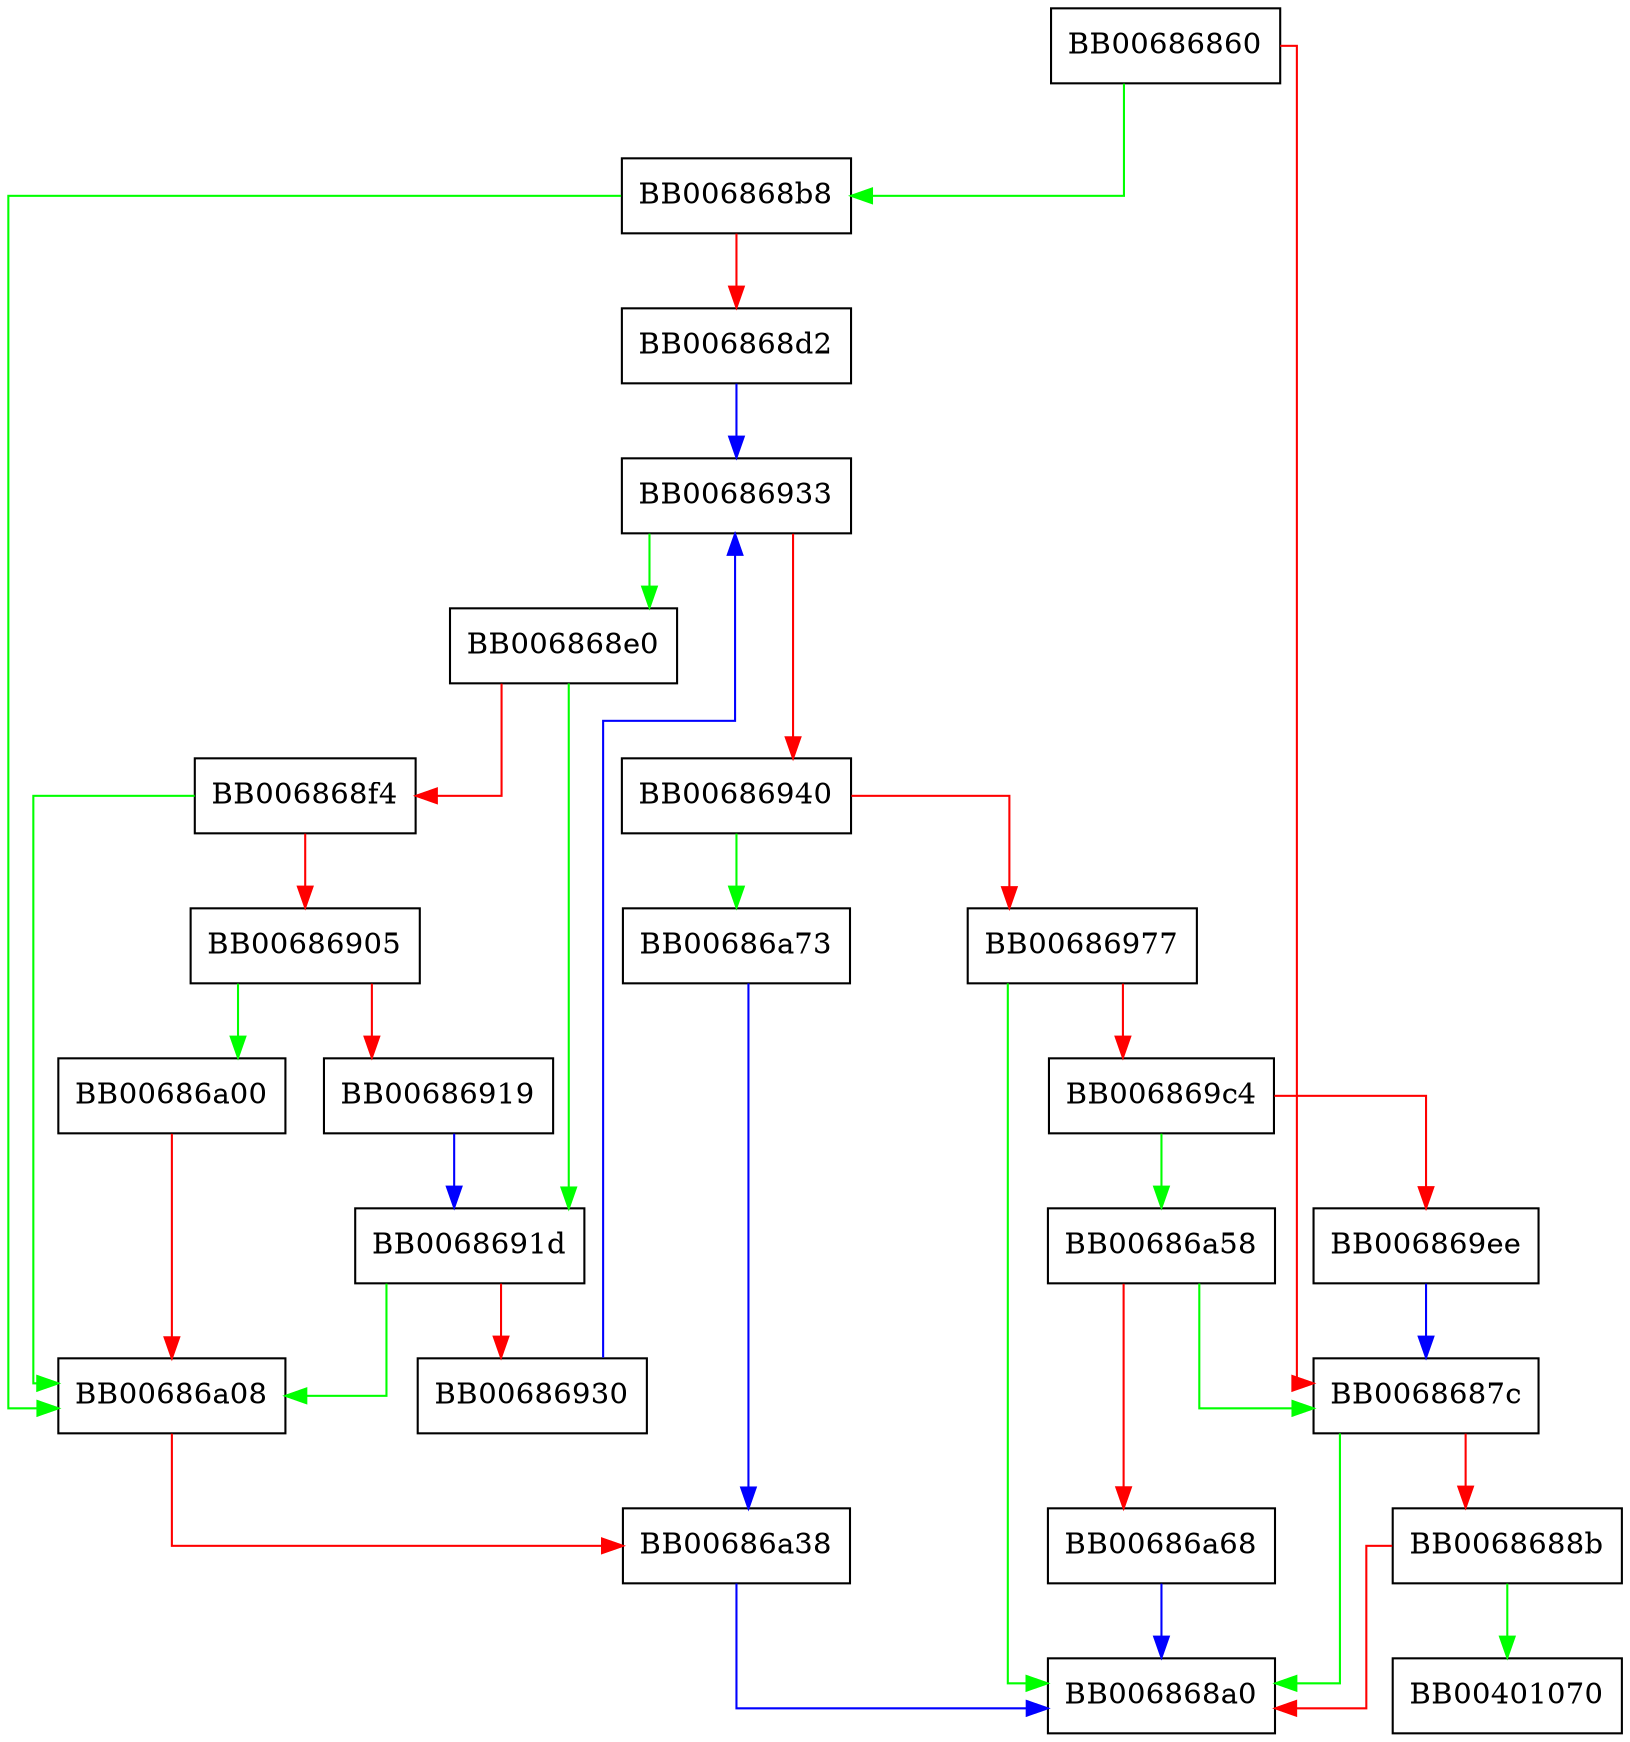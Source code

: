 digraph x509_name_ex_i2d {
  node [shape="box"];
  graph [splines=ortho];
  BB00686860 -> BB006868b8 [color="green"];
  BB00686860 -> BB0068687c [color="red"];
  BB0068687c -> BB006868a0 [color="green"];
  BB0068687c -> BB0068688b [color="red"];
  BB0068688b -> BB00401070 [color="green"];
  BB0068688b -> BB006868a0 [color="red"];
  BB006868b8 -> BB00686a08 [color="green"];
  BB006868b8 -> BB006868d2 [color="red"];
  BB006868d2 -> BB00686933 [color="blue"];
  BB006868e0 -> BB0068691d [color="green"];
  BB006868e0 -> BB006868f4 [color="red"];
  BB006868f4 -> BB00686a08 [color="green"];
  BB006868f4 -> BB00686905 [color="red"];
  BB00686905 -> BB00686a00 [color="green"];
  BB00686905 -> BB00686919 [color="red"];
  BB00686919 -> BB0068691d [color="blue"];
  BB0068691d -> BB00686a08 [color="green"];
  BB0068691d -> BB00686930 [color="red"];
  BB00686930 -> BB00686933 [color="blue"];
  BB00686933 -> BB006868e0 [color="green"];
  BB00686933 -> BB00686940 [color="red"];
  BB00686940 -> BB00686a73 [color="green"];
  BB00686940 -> BB00686977 [color="red"];
  BB00686977 -> BB006868a0 [color="green"];
  BB00686977 -> BB006869c4 [color="red"];
  BB006869c4 -> BB00686a58 [color="green"];
  BB006869c4 -> BB006869ee [color="red"];
  BB006869ee -> BB0068687c [color="blue"];
  BB00686a00 -> BB00686a08 [color="red"];
  BB00686a08 -> BB00686a38 [color="red"];
  BB00686a38 -> BB006868a0 [color="blue"];
  BB00686a58 -> BB0068687c [color="green"];
  BB00686a58 -> BB00686a68 [color="red"];
  BB00686a68 -> BB006868a0 [color="blue"];
  BB00686a73 -> BB00686a38 [color="blue"];
}